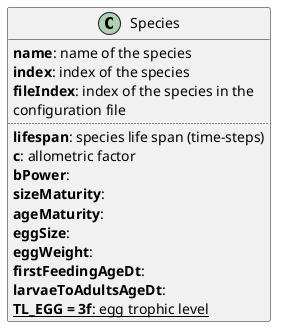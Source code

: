 @startuml
class Species {
  {field} <b>name</b>: name of the species
  {field} <b>index</b>: index of the species
  {field} <b>fileIndex</b>: index of the species in the
  {field} configuration file
  ..
  {field} <b>lifespan</b>: species life span (time-steps)
  {field} <b>c</b>: allometric factor
  {field} <b>bPower</b>:
  {field} <b>sizeMaturity</b>:
  {field} <b>ageMaturity</b>:
  {field} <b>eggSize</b>:
  {field} <b>eggWeight</b>:
  {field} <b>firstFeedingAgeDt</b>:
  {field} <b>larvaeToAdultsAgeDt</b>:
  {static} <b>TL_EGG = 3f</b>: egg trophic level
}
@enduml